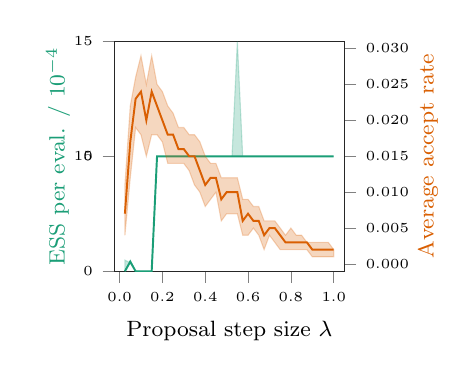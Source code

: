 % This file was created by matplotlib2tikz v0.6.11.
\pgfplotsset{scaled y ticks=false}
\begin{tikzpicture}

\definecolor{color1}{rgb}{0.851,0.373,0.008}
\definecolor{color0}{rgb}{0.106,0.62,0.467}

\begin{axis}[
  xlabel={\footnotesize Proposal step size $\lambda$},
  ylabel={\footnotesize\color{color0} ESS per eval. / $10^{-4}$},
  y label style={at={(axis description cs:-0.15,.5)},rotate=0,anchor=south},
  width=45mm,
  height=45mm,
  xmin=-0.024, xmax=1.049,
  ymin=9.291e-07, ymax=0.002,
  xtick={-0.2,0,0.2,0.4,0.6,0.8,1,1.2},
  xticklabels={,0.0,0.2,0.4,0.6,0.8,1.0,},
  ytick={-0.0,0,0.001,0.001,0.002},
  yticklabels={,0,5,10,15},
  tick align=outside,
  tick pos=left,
  x grid style={white!80.0!black},
  y grid style={white!80.0!black},
  axis line style={lightgray!20.0!black},
  every tick label/.append style={font=\tiny},
]
\path [draw=color0, fill=color0, opacity=0.25] (axis cs:0.025,0.0)
--(axis cs:0.025,9.708e-05)
--(axis cs:0.05,7.382e-05)
--(axis cs:0.075,0.0)
--(axis cs:0.1,0.0)
--(axis cs:0.125,0.0)
--(axis cs:0.15,0.0)
--(axis cs:0.175,0.001)
--(axis cs:0.2,0.001)
--(axis cs:0.225,0.001)
--(axis cs:0.25,0.001)
--(axis cs:0.275,0.001)
--(axis cs:0.3,0.001)
--(axis cs:0.325,0.001)
--(axis cs:0.35,0.001)
--(axis cs:0.375,0.001)
--(axis cs:0.4,0.001)
--(axis cs:0.425,0.001)
--(axis cs:0.45,0.001)
--(axis cs:0.475,0.001)
--(axis cs:0.5,0.001)
--(axis cs:0.525,0.001)
--(axis cs:0.55,0.001)
--(axis cs:0.575,0.001)
--(axis cs:0.6,0.001)
--(axis cs:0.625,0.001)
--(axis cs:0.65,0.001)
--(axis cs:0.675,0.001)
--(axis cs:0.7,0.001)
--(axis cs:0.725,0.001)
--(axis cs:0.75,0.001)
--(axis cs:0.775,0.001)
--(axis cs:0.8,0.001)
--(axis cs:0.825,0.001)
--(axis cs:0.85,0.001)
--(axis cs:0.875,0.001)
--(axis cs:0.9,0.001)
--(axis cs:0.925,0.001)
--(axis cs:0.95,0.001)
--(axis cs:0.975,0.001)
--(axis cs:1,0.001)
--(axis cs:1,0.001)
--(axis cs:1,0.001)
--(axis cs:0.975,0.001)
--(axis cs:0.95,0.001)
--(axis cs:0.925,0.001)
--(axis cs:0.9,0.001)
--(axis cs:0.875,0.001)
--(axis cs:0.85,0.001)
--(axis cs:0.825,0.001)
--(axis cs:0.8,0.001)
--(axis cs:0.775,0.001)
--(axis cs:0.75,0.001)
--(axis cs:0.725,0.001)
--(axis cs:0.7,0.001)
--(axis cs:0.675,0.001)
--(axis cs:0.65,0.001)
--(axis cs:0.625,0.001)
--(axis cs:0.6,0.001)
--(axis cs:0.575,0.001)
--(axis cs:0.55,0.002)
--(axis cs:0.525,0.001)
--(axis cs:0.5,0.001)
--(axis cs:0.475,0.001)
--(axis cs:0.45,0.001)
--(axis cs:0.425,0.001)
--(axis cs:0.4,0.001)
--(axis cs:0.375,0.001)
--(axis cs:0.35,0.001)
--(axis cs:0.325,0.001)
--(axis cs:0.3,0.001)
--(axis cs:0.275,0.001)
--(axis cs:0.25,0.001)
--(axis cs:0.225,0.001)
--(axis cs:0.2,0.001)
--(axis cs:0.175,0.001)
--(axis cs:0.15,0.0)
--(axis cs:0.125,0.0)
--(axis cs:0.1,0.0)
--(axis cs:0.075,0.0)
--(axis cs:0.05,9.319e-05)
--(axis cs:0.025,0.0)
--cycle;

\addplot [line width=0.7pt, color0, forget plot]
table {%
0.025 0.0
0.05 8.35e-05
0.075 0.0
0.1 0.0
0.125 0.0
0.15 0.0
0.175 0.001
0.2 0.001
0.225 0.001
0.25 0.001
0.275 0.001
0.3 0.001
0.325 0.001
0.35 0.001
0.375 0.001
0.4 0.001
0.425 0.001
0.45 0.001
0.475 0.001
0.5 0.001
0.525 0.001
0.55 0.001
0.575 0.001
0.6 0.001
0.625 0.001
0.65 0.001
0.675 0.001
0.7 0.001
0.725 0.001
0.75 0.001
0.775 0.001
0.8 0.001
0.825 0.001
0.85 0.001
0.875 0.001
0.9 0.001
0.925 0.001
0.95 0.001
0.975 0.001
1 0.001
};
\end{axis}

\begin{axis}[
  ylabel={\footnotesize\color{color1} Average accept rate},
  axis y line*=right,
  axis x line=none,
  y label style={at={(axis description cs:1.45,.5)},rotate=0,anchor=south},
  width=45mm,
  height=45mm,
  xmin=-0.024, xmax=1.049,
  ymin=-0.001, ymax=0.031,
  ytick={-0.005,0,0.005,0.01,0.015,0.02,0.025,0.03,0.035},
  yticklabels={,0.000,0.005,0.010,0.015,0.020,0.025,0.030,},
  tick align=outside,
  tick pos=right,
  x grid style={white!80.0!black},
  y grid style={white!80.0!black},
  axis line style={lightgray!20.0!black},
  every tick label/.append style={font=\tiny},
]
\path [draw=color1, fill=color1, opacity=0.25] (axis cs:0.025,0.011)
--(axis cs:0.025,0.004)
--(axis cs:0.05,0.012)
--(axis cs:0.075,0.019)
--(axis cs:0.1,0.018)
--(axis cs:0.125,0.015)
--(axis cs:0.15,0.018)
--(axis cs:0.175,0.018)
--(axis cs:0.2,0.017)
--(axis cs:0.225,0.014)
--(axis cs:0.25,0.014)
--(axis cs:0.275,0.014)
--(axis cs:0.3,0.014)
--(axis cs:0.325,0.013)
--(axis cs:0.35,0.011)
--(axis cs:0.375,0.01)
--(axis cs:0.4,0.008)
--(axis cs:0.425,0.009)
--(axis cs:0.45,0.01)
--(axis cs:0.475,0.006)
--(axis cs:0.5,0.007)
--(axis cs:0.525,0.007)
--(axis cs:0.55,0.007)
--(axis cs:0.575,0.004)
--(axis cs:0.6,0.004)
--(axis cs:0.625,0.005)
--(axis cs:0.65,0.004)
--(axis cs:0.675,0.002)
--(axis cs:0.7,0.004)
--(axis cs:0.725,0.003)
--(axis cs:0.75,0.002)
--(axis cs:0.775,0.002)
--(axis cs:0.8,0.002)
--(axis cs:0.825,0.002)
--(axis cs:0.85,0.002)
--(axis cs:0.875,0.002)
--(axis cs:0.9,0.001)
--(axis cs:0.925,0.001)
--(axis cs:0.95,0.001)
--(axis cs:0.975,0.001)
--(axis cs:1,0.001)
--(axis cs:1,0.002)
--(axis cs:1,0.002)
--(axis cs:0.975,0.003)
--(axis cs:0.95,0.003)
--(axis cs:0.925,0.003)
--(axis cs:0.9,0.003)
--(axis cs:0.875,0.003)
--(axis cs:0.85,0.004)
--(axis cs:0.825,0.004)
--(axis cs:0.8,0.005)
--(axis cs:0.775,0.004)
--(axis cs:0.75,0.005)
--(axis cs:0.725,0.006)
--(axis cs:0.7,0.006)
--(axis cs:0.675,0.006)
--(axis cs:0.65,0.008)
--(axis cs:0.625,0.008)
--(axis cs:0.6,0.009)
--(axis cs:0.575,0.009)
--(axis cs:0.55,0.012)
--(axis cs:0.525,0.012)
--(axis cs:0.5,0.012)
--(axis cs:0.475,0.012)
--(axis cs:0.45,0.014)
--(axis cs:0.425,0.014)
--(axis cs:0.4,0.015)
--(axis cs:0.375,0.017)
--(axis cs:0.35,0.018)
--(axis cs:0.325,0.018)
--(axis cs:0.3,0.019)
--(axis cs:0.275,0.019)
--(axis cs:0.25,0.021)
--(axis cs:0.225,0.022)
--(axis cs:0.2,0.024)
--(axis cs:0.175,0.025)
--(axis cs:0.15,0.029)
--(axis cs:0.125,0.025)
--(axis cs:0.1,0.029)
--(axis cs:0.075,0.026)
--(axis cs:0.05,0.022)
--(axis cs:0.025,0.011)
--cycle;

\addplot [line width=0.7pt, color1, forget plot]
table {%
0.025 0.007
0.05 0.017
0.075 0.023
0.1 0.024
0.125 0.02
0.15 0.024
0.175 0.022
0.2 0.02
0.225 0.018
0.25 0.018
0.275 0.016
0.3 0.016
0.325 0.015
0.35 0.015
0.375 0.013
0.4 0.011
0.425 0.012
0.45 0.012
0.475 0.009
0.5 0.01
0.525 0.01
0.55 0.01
0.575 0.006
0.6 0.007
0.625 0.006
0.65 0.006
0.675 0.004
0.7 0.005
0.725 0.005
0.75 0.004
0.775 0.003
0.8 0.003
0.825 0.003
0.85 0.003
0.875 0.003
0.9 0.002
0.925 0.002
0.95 0.002
0.975 0.002
1 0.002
};

\end{axis}

\end{tikzpicture}

